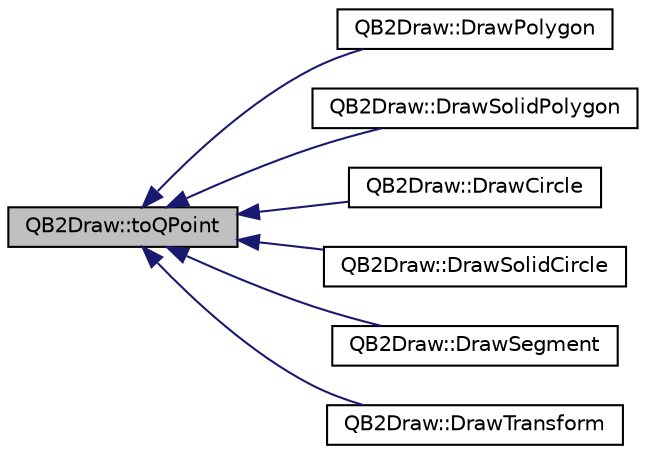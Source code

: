 digraph G
{
  edge [fontname="Helvetica",fontsize="10",labelfontname="Helvetica",labelfontsize="10"];
  node [fontname="Helvetica",fontsize="10",shape=record];
  rankdir="LR";
  Node1 [label="QB2Draw::toQPoint",height=0.2,width=0.4,color="black", fillcolor="grey75", style="filled" fontcolor="black"];
  Node1 -> Node2 [dir="back",color="midnightblue",fontsize="10",style="solid",fontname="Helvetica"];
  Node2 [label="QB2Draw::DrawPolygon",height=0.2,width=0.4,color="black", fillcolor="white", style="filled",URL="$d3/d7a/classQB2Draw.html#aae38ab3ac45fb04912aebfa1cd1986b3"];
  Node1 -> Node3 [dir="back",color="midnightblue",fontsize="10",style="solid",fontname="Helvetica"];
  Node3 [label="QB2Draw::DrawSolidPolygon",height=0.2,width=0.4,color="black", fillcolor="white", style="filled",URL="$d3/d7a/classQB2Draw.html#a634b9b7de1a54f7b137b51350e416588"];
  Node1 -> Node4 [dir="back",color="midnightblue",fontsize="10",style="solid",fontname="Helvetica"];
  Node4 [label="QB2Draw::DrawCircle",height=0.2,width=0.4,color="black", fillcolor="white", style="filled",URL="$d3/d7a/classQB2Draw.html#a4860d39ba71abf5ae45e9694b853388c"];
  Node1 -> Node5 [dir="back",color="midnightblue",fontsize="10",style="solid",fontname="Helvetica"];
  Node5 [label="QB2Draw::DrawSolidCircle",height=0.2,width=0.4,color="black", fillcolor="white", style="filled",URL="$d3/d7a/classQB2Draw.html#ae718180034b29dfb77fd9e0f5da77ac1"];
  Node1 -> Node6 [dir="back",color="midnightblue",fontsize="10",style="solid",fontname="Helvetica"];
  Node6 [label="QB2Draw::DrawSegment",height=0.2,width=0.4,color="black", fillcolor="white", style="filled",URL="$d3/d7a/classQB2Draw.html#af3f6722f9e2f9c875229919bbc9be7f8"];
  Node1 -> Node7 [dir="back",color="midnightblue",fontsize="10",style="solid",fontname="Helvetica"];
  Node7 [label="QB2Draw::DrawTransform",height=0.2,width=0.4,color="black", fillcolor="white", style="filled",URL="$d3/d7a/classQB2Draw.html#a60b49c71ea60f988573bd8620ddc3d1d"];
}
